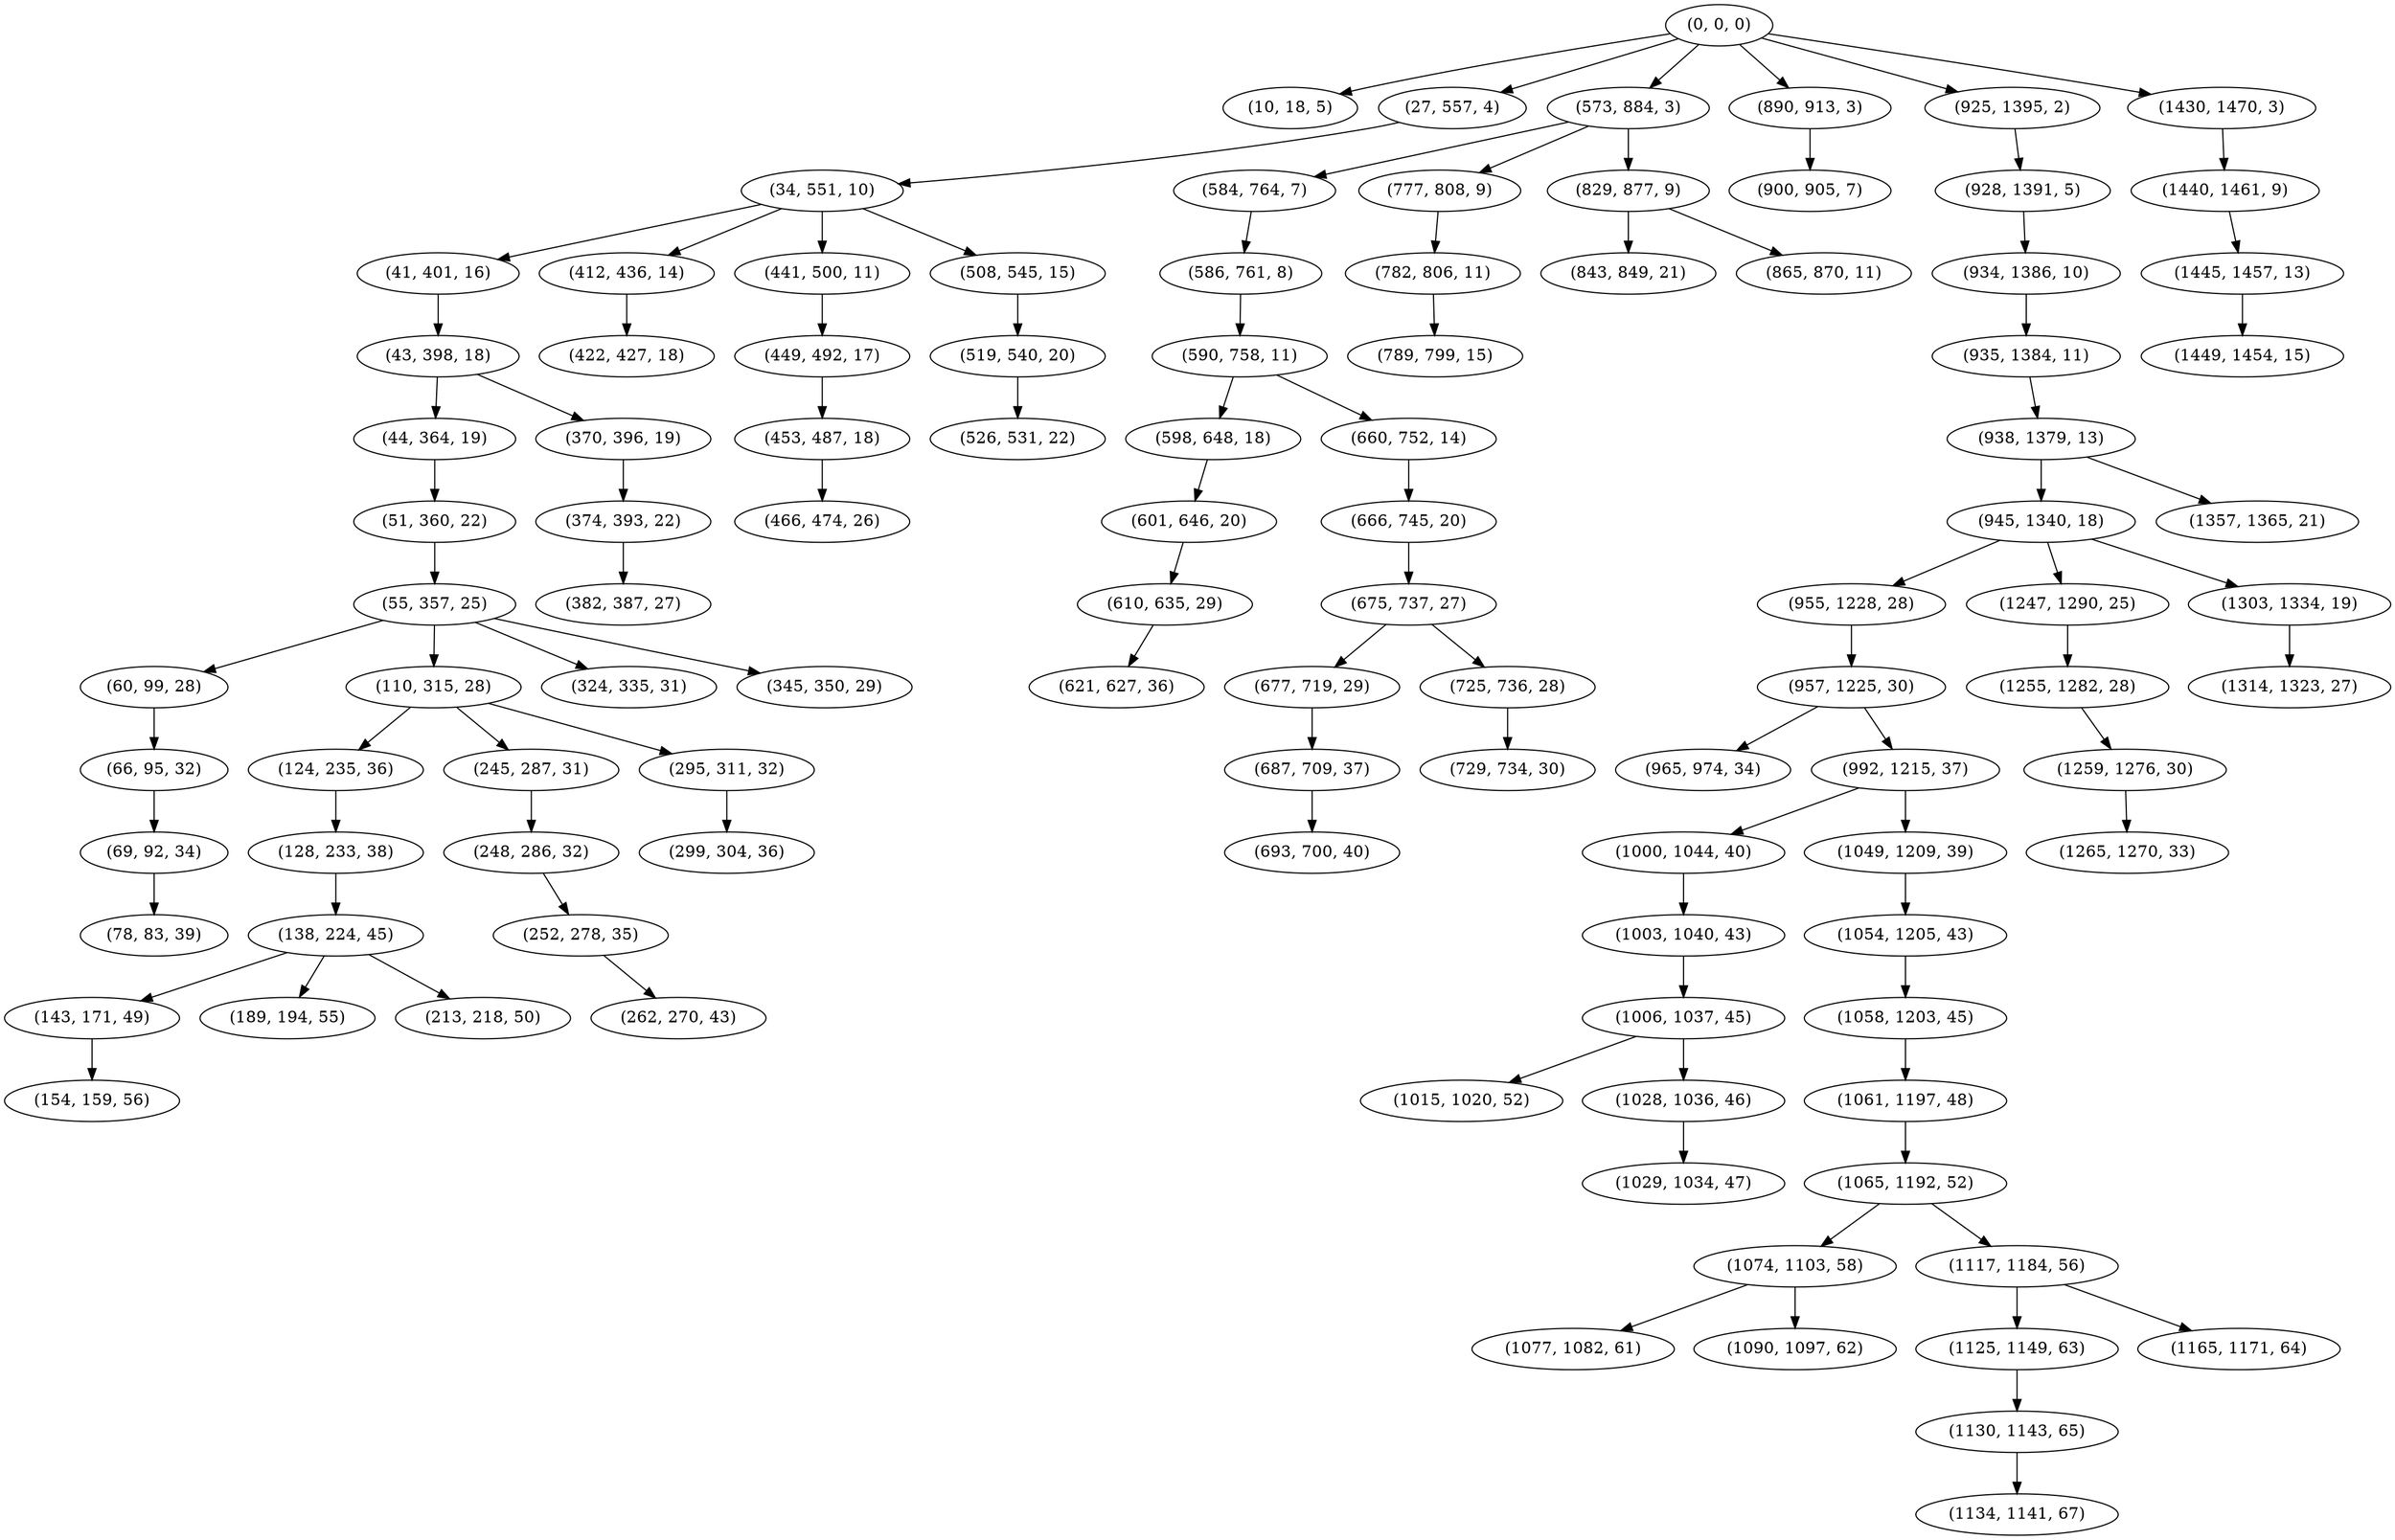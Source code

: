 digraph tree {
    "(0, 0, 0)";
    "(10, 18, 5)";
    "(27, 557, 4)";
    "(34, 551, 10)";
    "(41, 401, 16)";
    "(43, 398, 18)";
    "(44, 364, 19)";
    "(51, 360, 22)";
    "(55, 357, 25)";
    "(60, 99, 28)";
    "(66, 95, 32)";
    "(69, 92, 34)";
    "(78, 83, 39)";
    "(110, 315, 28)";
    "(124, 235, 36)";
    "(128, 233, 38)";
    "(138, 224, 45)";
    "(143, 171, 49)";
    "(154, 159, 56)";
    "(189, 194, 55)";
    "(213, 218, 50)";
    "(245, 287, 31)";
    "(248, 286, 32)";
    "(252, 278, 35)";
    "(262, 270, 43)";
    "(295, 311, 32)";
    "(299, 304, 36)";
    "(324, 335, 31)";
    "(345, 350, 29)";
    "(370, 396, 19)";
    "(374, 393, 22)";
    "(382, 387, 27)";
    "(412, 436, 14)";
    "(422, 427, 18)";
    "(441, 500, 11)";
    "(449, 492, 17)";
    "(453, 487, 18)";
    "(466, 474, 26)";
    "(508, 545, 15)";
    "(519, 540, 20)";
    "(526, 531, 22)";
    "(573, 884, 3)";
    "(584, 764, 7)";
    "(586, 761, 8)";
    "(590, 758, 11)";
    "(598, 648, 18)";
    "(601, 646, 20)";
    "(610, 635, 29)";
    "(621, 627, 36)";
    "(660, 752, 14)";
    "(666, 745, 20)";
    "(675, 737, 27)";
    "(677, 719, 29)";
    "(687, 709, 37)";
    "(693, 700, 40)";
    "(725, 736, 28)";
    "(729, 734, 30)";
    "(777, 808, 9)";
    "(782, 806, 11)";
    "(789, 799, 15)";
    "(829, 877, 9)";
    "(843, 849, 21)";
    "(865, 870, 11)";
    "(890, 913, 3)";
    "(900, 905, 7)";
    "(925, 1395, 2)";
    "(928, 1391, 5)";
    "(934, 1386, 10)";
    "(935, 1384, 11)";
    "(938, 1379, 13)";
    "(945, 1340, 18)";
    "(955, 1228, 28)";
    "(957, 1225, 30)";
    "(965, 974, 34)";
    "(992, 1215, 37)";
    "(1000, 1044, 40)";
    "(1003, 1040, 43)";
    "(1006, 1037, 45)";
    "(1015, 1020, 52)";
    "(1028, 1036, 46)";
    "(1029, 1034, 47)";
    "(1049, 1209, 39)";
    "(1054, 1205, 43)";
    "(1058, 1203, 45)";
    "(1061, 1197, 48)";
    "(1065, 1192, 52)";
    "(1074, 1103, 58)";
    "(1077, 1082, 61)";
    "(1090, 1097, 62)";
    "(1117, 1184, 56)";
    "(1125, 1149, 63)";
    "(1130, 1143, 65)";
    "(1134, 1141, 67)";
    "(1165, 1171, 64)";
    "(1247, 1290, 25)";
    "(1255, 1282, 28)";
    "(1259, 1276, 30)";
    "(1265, 1270, 33)";
    "(1303, 1334, 19)";
    "(1314, 1323, 27)";
    "(1357, 1365, 21)";
    "(1430, 1470, 3)";
    "(1440, 1461, 9)";
    "(1445, 1457, 13)";
    "(1449, 1454, 15)";
    "(0, 0, 0)" -> "(10, 18, 5)";
    "(0, 0, 0)" -> "(27, 557, 4)";
    "(0, 0, 0)" -> "(573, 884, 3)";
    "(0, 0, 0)" -> "(890, 913, 3)";
    "(0, 0, 0)" -> "(925, 1395, 2)";
    "(0, 0, 0)" -> "(1430, 1470, 3)";
    "(27, 557, 4)" -> "(34, 551, 10)";
    "(34, 551, 10)" -> "(41, 401, 16)";
    "(34, 551, 10)" -> "(412, 436, 14)";
    "(34, 551, 10)" -> "(441, 500, 11)";
    "(34, 551, 10)" -> "(508, 545, 15)";
    "(41, 401, 16)" -> "(43, 398, 18)";
    "(43, 398, 18)" -> "(44, 364, 19)";
    "(43, 398, 18)" -> "(370, 396, 19)";
    "(44, 364, 19)" -> "(51, 360, 22)";
    "(51, 360, 22)" -> "(55, 357, 25)";
    "(55, 357, 25)" -> "(60, 99, 28)";
    "(55, 357, 25)" -> "(110, 315, 28)";
    "(55, 357, 25)" -> "(324, 335, 31)";
    "(55, 357, 25)" -> "(345, 350, 29)";
    "(60, 99, 28)" -> "(66, 95, 32)";
    "(66, 95, 32)" -> "(69, 92, 34)";
    "(69, 92, 34)" -> "(78, 83, 39)";
    "(110, 315, 28)" -> "(124, 235, 36)";
    "(110, 315, 28)" -> "(245, 287, 31)";
    "(110, 315, 28)" -> "(295, 311, 32)";
    "(124, 235, 36)" -> "(128, 233, 38)";
    "(128, 233, 38)" -> "(138, 224, 45)";
    "(138, 224, 45)" -> "(143, 171, 49)";
    "(138, 224, 45)" -> "(189, 194, 55)";
    "(138, 224, 45)" -> "(213, 218, 50)";
    "(143, 171, 49)" -> "(154, 159, 56)";
    "(245, 287, 31)" -> "(248, 286, 32)";
    "(248, 286, 32)" -> "(252, 278, 35)";
    "(252, 278, 35)" -> "(262, 270, 43)";
    "(295, 311, 32)" -> "(299, 304, 36)";
    "(370, 396, 19)" -> "(374, 393, 22)";
    "(374, 393, 22)" -> "(382, 387, 27)";
    "(412, 436, 14)" -> "(422, 427, 18)";
    "(441, 500, 11)" -> "(449, 492, 17)";
    "(449, 492, 17)" -> "(453, 487, 18)";
    "(453, 487, 18)" -> "(466, 474, 26)";
    "(508, 545, 15)" -> "(519, 540, 20)";
    "(519, 540, 20)" -> "(526, 531, 22)";
    "(573, 884, 3)" -> "(584, 764, 7)";
    "(573, 884, 3)" -> "(777, 808, 9)";
    "(573, 884, 3)" -> "(829, 877, 9)";
    "(584, 764, 7)" -> "(586, 761, 8)";
    "(586, 761, 8)" -> "(590, 758, 11)";
    "(590, 758, 11)" -> "(598, 648, 18)";
    "(590, 758, 11)" -> "(660, 752, 14)";
    "(598, 648, 18)" -> "(601, 646, 20)";
    "(601, 646, 20)" -> "(610, 635, 29)";
    "(610, 635, 29)" -> "(621, 627, 36)";
    "(660, 752, 14)" -> "(666, 745, 20)";
    "(666, 745, 20)" -> "(675, 737, 27)";
    "(675, 737, 27)" -> "(677, 719, 29)";
    "(675, 737, 27)" -> "(725, 736, 28)";
    "(677, 719, 29)" -> "(687, 709, 37)";
    "(687, 709, 37)" -> "(693, 700, 40)";
    "(725, 736, 28)" -> "(729, 734, 30)";
    "(777, 808, 9)" -> "(782, 806, 11)";
    "(782, 806, 11)" -> "(789, 799, 15)";
    "(829, 877, 9)" -> "(843, 849, 21)";
    "(829, 877, 9)" -> "(865, 870, 11)";
    "(890, 913, 3)" -> "(900, 905, 7)";
    "(925, 1395, 2)" -> "(928, 1391, 5)";
    "(928, 1391, 5)" -> "(934, 1386, 10)";
    "(934, 1386, 10)" -> "(935, 1384, 11)";
    "(935, 1384, 11)" -> "(938, 1379, 13)";
    "(938, 1379, 13)" -> "(945, 1340, 18)";
    "(938, 1379, 13)" -> "(1357, 1365, 21)";
    "(945, 1340, 18)" -> "(955, 1228, 28)";
    "(945, 1340, 18)" -> "(1247, 1290, 25)";
    "(945, 1340, 18)" -> "(1303, 1334, 19)";
    "(955, 1228, 28)" -> "(957, 1225, 30)";
    "(957, 1225, 30)" -> "(965, 974, 34)";
    "(957, 1225, 30)" -> "(992, 1215, 37)";
    "(992, 1215, 37)" -> "(1000, 1044, 40)";
    "(992, 1215, 37)" -> "(1049, 1209, 39)";
    "(1000, 1044, 40)" -> "(1003, 1040, 43)";
    "(1003, 1040, 43)" -> "(1006, 1037, 45)";
    "(1006, 1037, 45)" -> "(1015, 1020, 52)";
    "(1006, 1037, 45)" -> "(1028, 1036, 46)";
    "(1028, 1036, 46)" -> "(1029, 1034, 47)";
    "(1049, 1209, 39)" -> "(1054, 1205, 43)";
    "(1054, 1205, 43)" -> "(1058, 1203, 45)";
    "(1058, 1203, 45)" -> "(1061, 1197, 48)";
    "(1061, 1197, 48)" -> "(1065, 1192, 52)";
    "(1065, 1192, 52)" -> "(1074, 1103, 58)";
    "(1065, 1192, 52)" -> "(1117, 1184, 56)";
    "(1074, 1103, 58)" -> "(1077, 1082, 61)";
    "(1074, 1103, 58)" -> "(1090, 1097, 62)";
    "(1117, 1184, 56)" -> "(1125, 1149, 63)";
    "(1117, 1184, 56)" -> "(1165, 1171, 64)";
    "(1125, 1149, 63)" -> "(1130, 1143, 65)";
    "(1130, 1143, 65)" -> "(1134, 1141, 67)";
    "(1247, 1290, 25)" -> "(1255, 1282, 28)";
    "(1255, 1282, 28)" -> "(1259, 1276, 30)";
    "(1259, 1276, 30)" -> "(1265, 1270, 33)";
    "(1303, 1334, 19)" -> "(1314, 1323, 27)";
    "(1430, 1470, 3)" -> "(1440, 1461, 9)";
    "(1440, 1461, 9)" -> "(1445, 1457, 13)";
    "(1445, 1457, 13)" -> "(1449, 1454, 15)";
}
